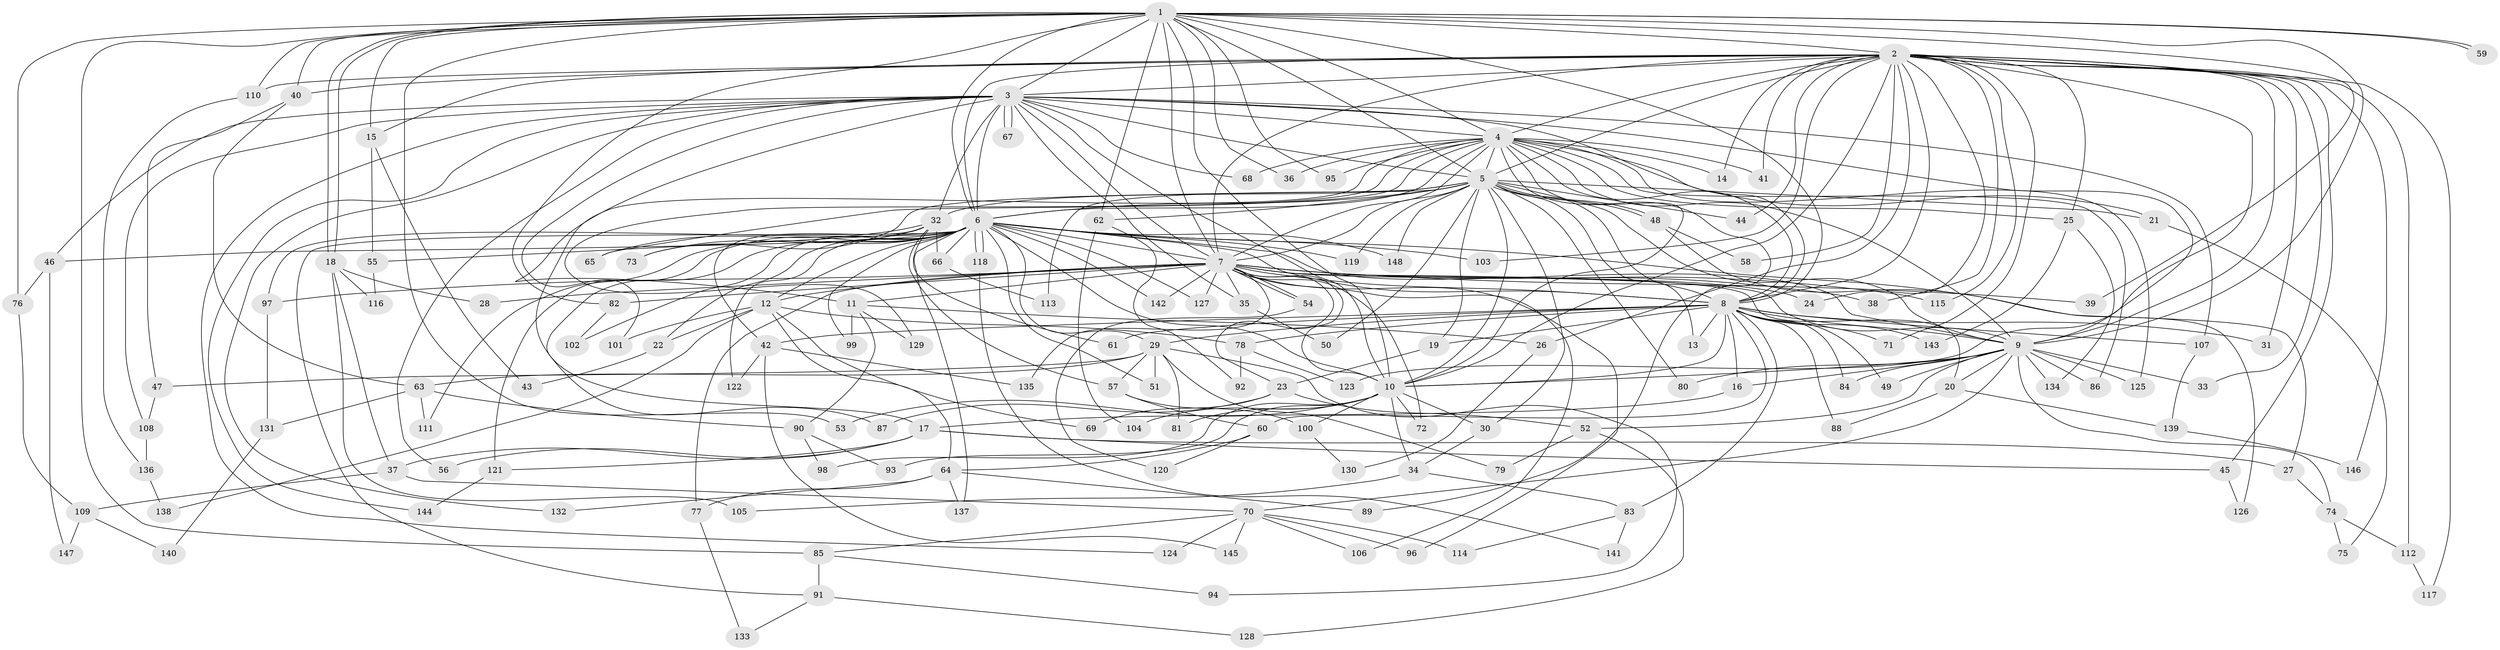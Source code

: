 // coarse degree distribution, {22: 0.017391304347826087, 27: 0.008695652173913044, 28: 0.008695652173913044, 21: 0.017391304347826087, 33: 0.008695652173913044, 29: 0.008695652173913044, 23: 0.008695652173913044, 17: 0.008695652173913044, 6: 0.034782608695652174, 10: 0.017391304347826087, 5: 0.034782608695652174, 9: 0.008695652173913044, 4: 0.12173913043478261, 3: 0.14782608695652175, 2: 0.5304347826086957, 7: 0.008695652173913044, 8: 0.008695652173913044}
// Generated by graph-tools (version 1.1) at 2025/23/03/03/25 07:23:47]
// undirected, 148 vertices, 321 edges
graph export_dot {
graph [start="1"]
  node [color=gray90,style=filled];
  1;
  2;
  3;
  4;
  5;
  6;
  7;
  8;
  9;
  10;
  11;
  12;
  13;
  14;
  15;
  16;
  17;
  18;
  19;
  20;
  21;
  22;
  23;
  24;
  25;
  26;
  27;
  28;
  29;
  30;
  31;
  32;
  33;
  34;
  35;
  36;
  37;
  38;
  39;
  40;
  41;
  42;
  43;
  44;
  45;
  46;
  47;
  48;
  49;
  50;
  51;
  52;
  53;
  54;
  55;
  56;
  57;
  58;
  59;
  60;
  61;
  62;
  63;
  64;
  65;
  66;
  67;
  68;
  69;
  70;
  71;
  72;
  73;
  74;
  75;
  76;
  77;
  78;
  79;
  80;
  81;
  82;
  83;
  84;
  85;
  86;
  87;
  88;
  89;
  90;
  91;
  92;
  93;
  94;
  95;
  96;
  97;
  98;
  99;
  100;
  101;
  102;
  103;
  104;
  105;
  106;
  107;
  108;
  109;
  110;
  111;
  112;
  113;
  114;
  115;
  116;
  117;
  118;
  119;
  120;
  121;
  122;
  123;
  124;
  125;
  126;
  127;
  128;
  129;
  130;
  131;
  132;
  133;
  134;
  135;
  136;
  137;
  138;
  139;
  140;
  141;
  142;
  143;
  144;
  145;
  146;
  147;
  148;
  1 -- 2;
  1 -- 3;
  1 -- 4;
  1 -- 5;
  1 -- 6;
  1 -- 7;
  1 -- 8;
  1 -- 9;
  1 -- 10;
  1 -- 15;
  1 -- 18;
  1 -- 18;
  1 -- 36;
  1 -- 39;
  1 -- 40;
  1 -- 53;
  1 -- 59;
  1 -- 59;
  1 -- 62;
  1 -- 76;
  1 -- 82;
  1 -- 85;
  1 -- 95;
  1 -- 110;
  2 -- 3;
  2 -- 4;
  2 -- 5;
  2 -- 6;
  2 -- 7;
  2 -- 8;
  2 -- 9;
  2 -- 10;
  2 -- 14;
  2 -- 15;
  2 -- 24;
  2 -- 25;
  2 -- 26;
  2 -- 31;
  2 -- 33;
  2 -- 38;
  2 -- 40;
  2 -- 41;
  2 -- 44;
  2 -- 45;
  2 -- 58;
  2 -- 71;
  2 -- 103;
  2 -- 110;
  2 -- 112;
  2 -- 115;
  2 -- 117;
  2 -- 123;
  2 -- 146;
  3 -- 4;
  3 -- 5;
  3 -- 6;
  3 -- 7;
  3 -- 8;
  3 -- 9;
  3 -- 10;
  3 -- 11;
  3 -- 32;
  3 -- 35;
  3 -- 46;
  3 -- 56;
  3 -- 67;
  3 -- 67;
  3 -- 68;
  3 -- 101;
  3 -- 107;
  3 -- 108;
  3 -- 124;
  3 -- 132;
  3 -- 144;
  4 -- 5;
  4 -- 6;
  4 -- 7;
  4 -- 8;
  4 -- 9;
  4 -- 10;
  4 -- 14;
  4 -- 17;
  4 -- 21;
  4 -- 25;
  4 -- 36;
  4 -- 41;
  4 -- 65;
  4 -- 68;
  4 -- 86;
  4 -- 89;
  4 -- 95;
  4 -- 125;
  4 -- 129;
  5 -- 6;
  5 -- 7;
  5 -- 8;
  5 -- 9;
  5 -- 10;
  5 -- 13;
  5 -- 19;
  5 -- 21;
  5 -- 30;
  5 -- 32;
  5 -- 44;
  5 -- 48;
  5 -- 48;
  5 -- 50;
  5 -- 62;
  5 -- 73;
  5 -- 80;
  5 -- 113;
  5 -- 119;
  5 -- 148;
  6 -- 7;
  6 -- 8;
  6 -- 9;
  6 -- 10;
  6 -- 12;
  6 -- 22;
  6 -- 27;
  6 -- 29;
  6 -- 46;
  6 -- 51;
  6 -- 55;
  6 -- 66;
  6 -- 87;
  6 -- 91;
  6 -- 97;
  6 -- 99;
  6 -- 102;
  6 -- 103;
  6 -- 111;
  6 -- 118;
  6 -- 118;
  6 -- 119;
  6 -- 121;
  6 -- 122;
  6 -- 127;
  6 -- 137;
  6 -- 142;
  6 -- 148;
  7 -- 8;
  7 -- 9;
  7 -- 10;
  7 -- 11;
  7 -- 12;
  7 -- 20;
  7 -- 23;
  7 -- 24;
  7 -- 28;
  7 -- 35;
  7 -- 38;
  7 -- 39;
  7 -- 54;
  7 -- 54;
  7 -- 72;
  7 -- 77;
  7 -- 82;
  7 -- 96;
  7 -- 97;
  7 -- 106;
  7 -- 115;
  7 -- 127;
  7 -- 135;
  7 -- 142;
  8 -- 9;
  8 -- 10;
  8 -- 13;
  8 -- 16;
  8 -- 19;
  8 -- 29;
  8 -- 31;
  8 -- 42;
  8 -- 49;
  8 -- 60;
  8 -- 61;
  8 -- 71;
  8 -- 78;
  8 -- 83;
  8 -- 84;
  8 -- 88;
  8 -- 107;
  8 -- 143;
  9 -- 10;
  9 -- 16;
  9 -- 20;
  9 -- 33;
  9 -- 49;
  9 -- 52;
  9 -- 70;
  9 -- 74;
  9 -- 80;
  9 -- 84;
  9 -- 86;
  9 -- 125;
  9 -- 134;
  10 -- 30;
  10 -- 34;
  10 -- 53;
  10 -- 72;
  10 -- 81;
  10 -- 93;
  10 -- 98;
  10 -- 100;
  10 -- 104;
  11 -- 26;
  11 -- 90;
  11 -- 99;
  11 -- 129;
  12 -- 22;
  12 -- 64;
  12 -- 69;
  12 -- 78;
  12 -- 101;
  12 -- 138;
  15 -- 43;
  15 -- 55;
  16 -- 17;
  17 -- 27;
  17 -- 37;
  17 -- 45;
  17 -- 56;
  17 -- 121;
  18 -- 28;
  18 -- 37;
  18 -- 105;
  18 -- 116;
  19 -- 23;
  20 -- 88;
  20 -- 139;
  21 -- 75;
  22 -- 43;
  23 -- 52;
  23 -- 69;
  23 -- 87;
  25 -- 134;
  25 -- 143;
  26 -- 130;
  27 -- 74;
  29 -- 47;
  29 -- 51;
  29 -- 57;
  29 -- 63;
  29 -- 79;
  29 -- 81;
  29 -- 94;
  30 -- 34;
  32 -- 42;
  32 -- 57;
  32 -- 61;
  32 -- 65;
  32 -- 66;
  32 -- 73;
  34 -- 83;
  34 -- 105;
  35 -- 50;
  37 -- 70;
  37 -- 109;
  40 -- 47;
  40 -- 63;
  42 -- 122;
  42 -- 135;
  42 -- 145;
  45 -- 126;
  46 -- 76;
  46 -- 147;
  47 -- 108;
  48 -- 58;
  48 -- 126;
  52 -- 79;
  52 -- 128;
  54 -- 120;
  55 -- 116;
  57 -- 60;
  57 -- 100;
  60 -- 64;
  60 -- 120;
  62 -- 92;
  62 -- 104;
  63 -- 90;
  63 -- 111;
  63 -- 131;
  64 -- 77;
  64 -- 89;
  64 -- 132;
  64 -- 137;
  66 -- 113;
  70 -- 85;
  70 -- 96;
  70 -- 106;
  70 -- 114;
  70 -- 124;
  70 -- 145;
  74 -- 75;
  74 -- 112;
  76 -- 109;
  77 -- 133;
  78 -- 92;
  78 -- 123;
  82 -- 102;
  83 -- 114;
  83 -- 141;
  85 -- 91;
  85 -- 94;
  90 -- 93;
  90 -- 98;
  91 -- 128;
  91 -- 133;
  97 -- 131;
  100 -- 130;
  107 -- 139;
  108 -- 136;
  109 -- 140;
  109 -- 147;
  110 -- 136;
  112 -- 117;
  118 -- 141;
  121 -- 144;
  131 -- 140;
  136 -- 138;
  139 -- 146;
}
